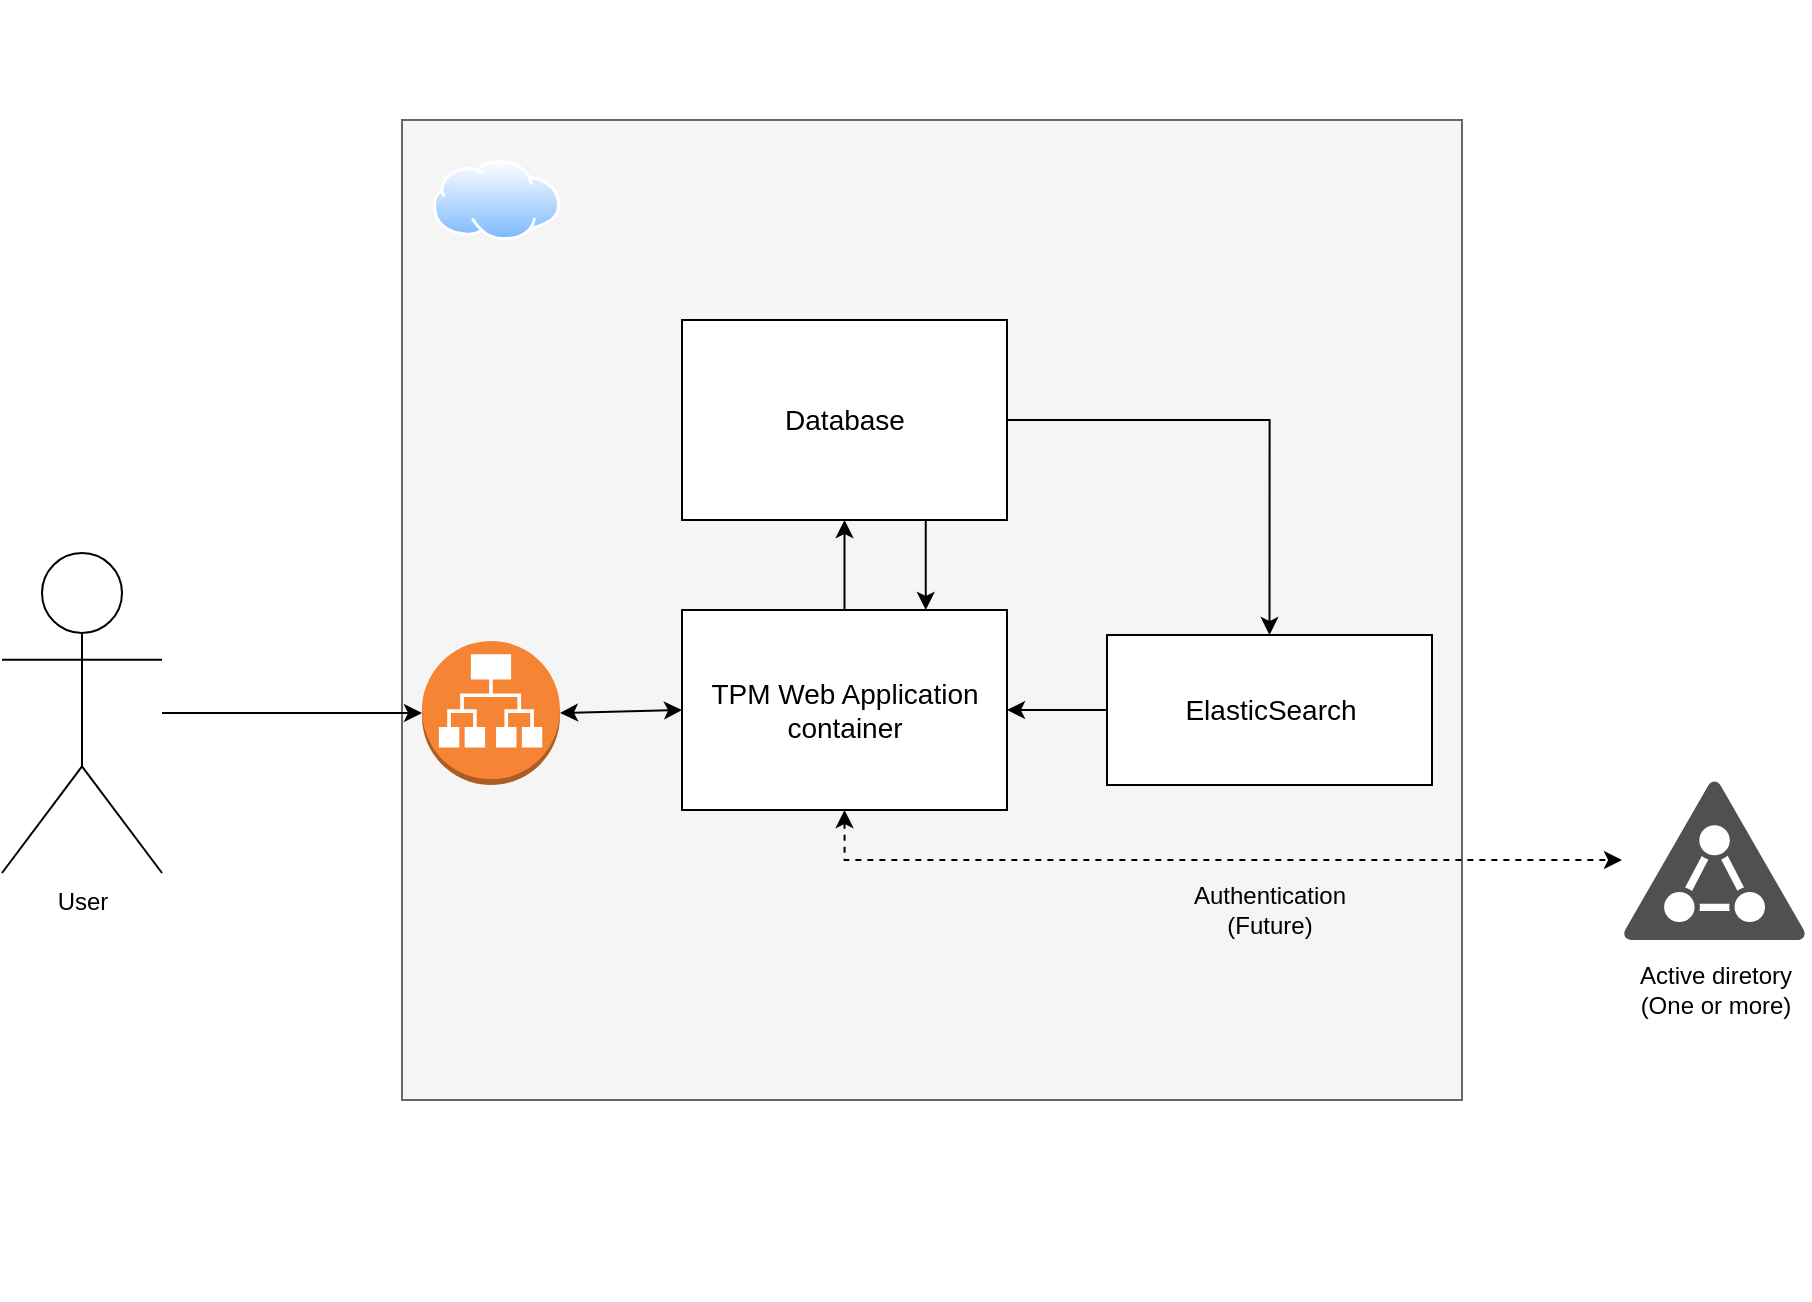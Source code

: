 <mxfile version="16.5.0" type="device"><diagram id="_CNSlle_aVrzO7edHu8d" name="Page-1"><mxGraphModel dx="2938" dy="1137" grid="1" gridSize="10" guides="1" tooltips="1" connect="1" arrows="1" fold="1" page="1" pageScale="1" pageWidth="1600" pageHeight="900" math="0" shadow="0"><root><mxCell id="0"/><mxCell id="1" parent="0"/><mxCell id="Xqtj-BbodfSM-7i_4lg5-31" value="" style="group" parent="1" vertex="1" connectable="0"><mxGeometry x="370" y="160" width="650" height="650" as="geometry"/></mxCell><mxCell id="Xqtj-BbodfSM-7i_4lg5-21" value="" style="rounded=0;whiteSpace=wrap;html=1;fontSize=14;strokeColor=#666666;fillColor=#f5f5f5;fontColor=#333333;" parent="Xqtj-BbodfSM-7i_4lg5-31" vertex="1"><mxGeometry x="60" y="60" width="530" height="490" as="geometry"/></mxCell><mxCell id="Xqtj-BbodfSM-7i_4lg5-22" value="" style="aspect=fixed;perimeter=ellipsePerimeter;html=1;align=center;shadow=0;dashed=0;spacingTop=3;image;image=img/lib/active_directory/internet_cloud.svg;fontSize=14;strokeColor=default;fillColor=default;" parent="Xqtj-BbodfSM-7i_4lg5-31" vertex="1"><mxGeometry x="75.51" y="80" width="63.49" height="40" as="geometry"/></mxCell><mxCell id="Xqtj-BbodfSM-7i_4lg5-25" value="Database" style="text;html=1;align=center;verticalAlign=middle;whiteSpace=wrap;rounded=0;fontSize=14;strokeColor=default;fillColor=default;" parent="Xqtj-BbodfSM-7i_4lg5-31" vertex="1"><mxGeometry x="200" y="160" width="162.5" height="100" as="geometry"/></mxCell><mxCell id="Xqtj-BbodfSM-7i_4lg5-18" value="TPM Web Application container" style="text;html=1;align=center;verticalAlign=middle;whiteSpace=wrap;rounded=0;fontSize=14;strokeColor=default;fillColor=default;" parent="Xqtj-BbodfSM-7i_4lg5-31" vertex="1"><mxGeometry x="200" y="305" width="162.5" height="100" as="geometry"/></mxCell><mxCell id="Xqtj-BbodfSM-7i_4lg5-27" value="ElasticSearch" style="text;html=1;align=center;verticalAlign=middle;whiteSpace=wrap;rounded=0;fontSize=14;strokeColor=default;fillColor=default;" parent="Xqtj-BbodfSM-7i_4lg5-31" vertex="1"><mxGeometry x="412.5" y="317.5" width="162.5" height="75" as="geometry"/></mxCell><mxCell id="Xqtj-BbodfSM-7i_4lg5-26" style="edgeStyle=orthogonalEdgeStyle;rounded=0;orthogonalLoop=1;jettySize=auto;html=1;exitX=0.5;exitY=0;exitDx=0;exitDy=0;fontSize=14;entryX=0.5;entryY=1;entryDx=0;entryDy=0;" parent="Xqtj-BbodfSM-7i_4lg5-31" source="Xqtj-BbodfSM-7i_4lg5-18" target="Xqtj-BbodfSM-7i_4lg5-25" edge="1"><mxGeometry relative="1" as="geometry"><mxPoint x="175.0" y="260" as="targetPoint"/></mxGeometry></mxCell><mxCell id="Xqtj-BbodfSM-7i_4lg5-30" style="edgeStyle=orthogonalEdgeStyle;rounded=0;orthogonalLoop=1;jettySize=auto;html=1;exitX=0.75;exitY=1;exitDx=0;exitDy=0;entryX=0.75;entryY=0;entryDx=0;entryDy=0;fontSize=14;" parent="Xqtj-BbodfSM-7i_4lg5-31" source="Xqtj-BbodfSM-7i_4lg5-25" target="Xqtj-BbodfSM-7i_4lg5-18" edge="1"><mxGeometry relative="1" as="geometry"/></mxCell><mxCell id="Xqtj-BbodfSM-7i_4lg5-28" style="edgeStyle=orthogonalEdgeStyle;rounded=0;orthogonalLoop=1;jettySize=auto;html=1;exitX=0;exitY=0.5;exitDx=0;exitDy=0;entryX=1;entryY=0.5;entryDx=0;entryDy=0;fontSize=14;" parent="Xqtj-BbodfSM-7i_4lg5-31" source="Xqtj-BbodfSM-7i_4lg5-27" target="Xqtj-BbodfSM-7i_4lg5-18" edge="1"><mxGeometry relative="1" as="geometry"/></mxCell><mxCell id="Xqtj-BbodfSM-7i_4lg5-29" style="edgeStyle=orthogonalEdgeStyle;rounded=0;orthogonalLoop=1;jettySize=auto;html=1;exitX=1;exitY=0.5;exitDx=0;exitDy=0;entryX=0.5;entryY=0;entryDx=0;entryDy=0;fontSize=14;" parent="Xqtj-BbodfSM-7i_4lg5-31" source="Xqtj-BbodfSM-7i_4lg5-25" target="Xqtj-BbodfSM-7i_4lg5-27" edge="1"><mxGeometry relative="1" as="geometry"/></mxCell><mxCell id="Xqtj-BbodfSM-7i_4lg5-32" value="" style="outlineConnect=0;dashed=0;verticalLabelPosition=bottom;verticalAlign=top;align=center;html=1;shape=mxgraph.aws3.application_load_balancer;fillColor=#F58534;gradientColor=none;fontSize=14;strokeColor=default;" parent="Xqtj-BbodfSM-7i_4lg5-31" vertex="1"><mxGeometry x="70" y="320.5" width="69" height="72" as="geometry"/></mxCell><mxCell id="Xqtj-BbodfSM-7i_4lg5-36" value="" style="endArrow=classic;startArrow=classic;html=1;rounded=0;fontSize=14;exitX=1;exitY=0.5;exitDx=0;exitDy=0;exitPerimeter=0;entryX=0;entryY=0.5;entryDx=0;entryDy=0;" parent="Xqtj-BbodfSM-7i_4lg5-31" source="Xqtj-BbodfSM-7i_4lg5-32" target="Xqtj-BbodfSM-7i_4lg5-18" edge="1"><mxGeometry width="50" height="50" relative="1" as="geometry"><mxPoint x="300" y="440" as="sourcePoint"/><mxPoint x="350" y="390" as="targetPoint"/></mxGeometry></mxCell><mxCell id="Sj4nkHWcPxXVx5L-cSY1-10" value="Authentication (Future)" style="text;html=1;strokeColor=none;fillColor=none;align=center;verticalAlign=middle;whiteSpace=wrap;rounded=0;" vertex="1" parent="Xqtj-BbodfSM-7i_4lg5-31"><mxGeometry x="463.75" y="440" width="60" height="30" as="geometry"/></mxCell><mxCell id="Xqtj-BbodfSM-7i_4lg5-33" style="edgeStyle=orthogonalEdgeStyle;rounded=0;orthogonalLoop=1;jettySize=auto;html=1;entryX=0;entryY=0.5;entryDx=0;entryDy=0;entryPerimeter=0;fontSize=14;" parent="1" source="Xqtj-BbodfSM-7i_4lg5-1" target="Xqtj-BbodfSM-7i_4lg5-32" edge="1"><mxGeometry relative="1" as="geometry"/></mxCell><mxCell id="Xqtj-BbodfSM-7i_4lg5-1" value="&lt;div&gt;User&lt;/div&gt;" style="shape=umlActor;verticalLabelPosition=bottom;verticalAlign=top;html=1;outlineConnect=0;" parent="1" vertex="1"><mxGeometry x="230" y="436.5" width="80" height="160" as="geometry"/></mxCell><mxCell id="Sj4nkHWcPxXVx5L-cSY1-5" value="" style="sketch=0;pointerEvents=1;shadow=0;dashed=0;html=1;strokeColor=none;fillColor=#505050;labelPosition=center;verticalLabelPosition=bottom;verticalAlign=top;outlineConnect=0;align=center;shape=mxgraph.office.security.active_directory;" vertex="1" parent="1"><mxGeometry x="1040" y="550" width="92.17" height="80" as="geometry"/></mxCell><mxCell id="Sj4nkHWcPxXVx5L-cSY1-9" style="edgeStyle=orthogonalEdgeStyle;rounded=0;orthogonalLoop=1;jettySize=auto;html=1;exitX=0.5;exitY=1;exitDx=0;exitDy=0;dashed=1;startArrow=classic;startFill=1;" edge="1" parent="1" source="Xqtj-BbodfSM-7i_4lg5-18" target="Sj4nkHWcPxXVx5L-cSY1-5"><mxGeometry relative="1" as="geometry"/></mxCell><mxCell id="Sj4nkHWcPxXVx5L-cSY1-11" value="Active diretory (One or more)" style="text;html=1;strokeColor=none;fillColor=none;align=center;verticalAlign=middle;whiteSpace=wrap;rounded=0;" vertex="1" parent="1"><mxGeometry x="1040" y="640" width="93.91" height="30" as="geometry"/></mxCell></root></mxGraphModel></diagram></mxfile>